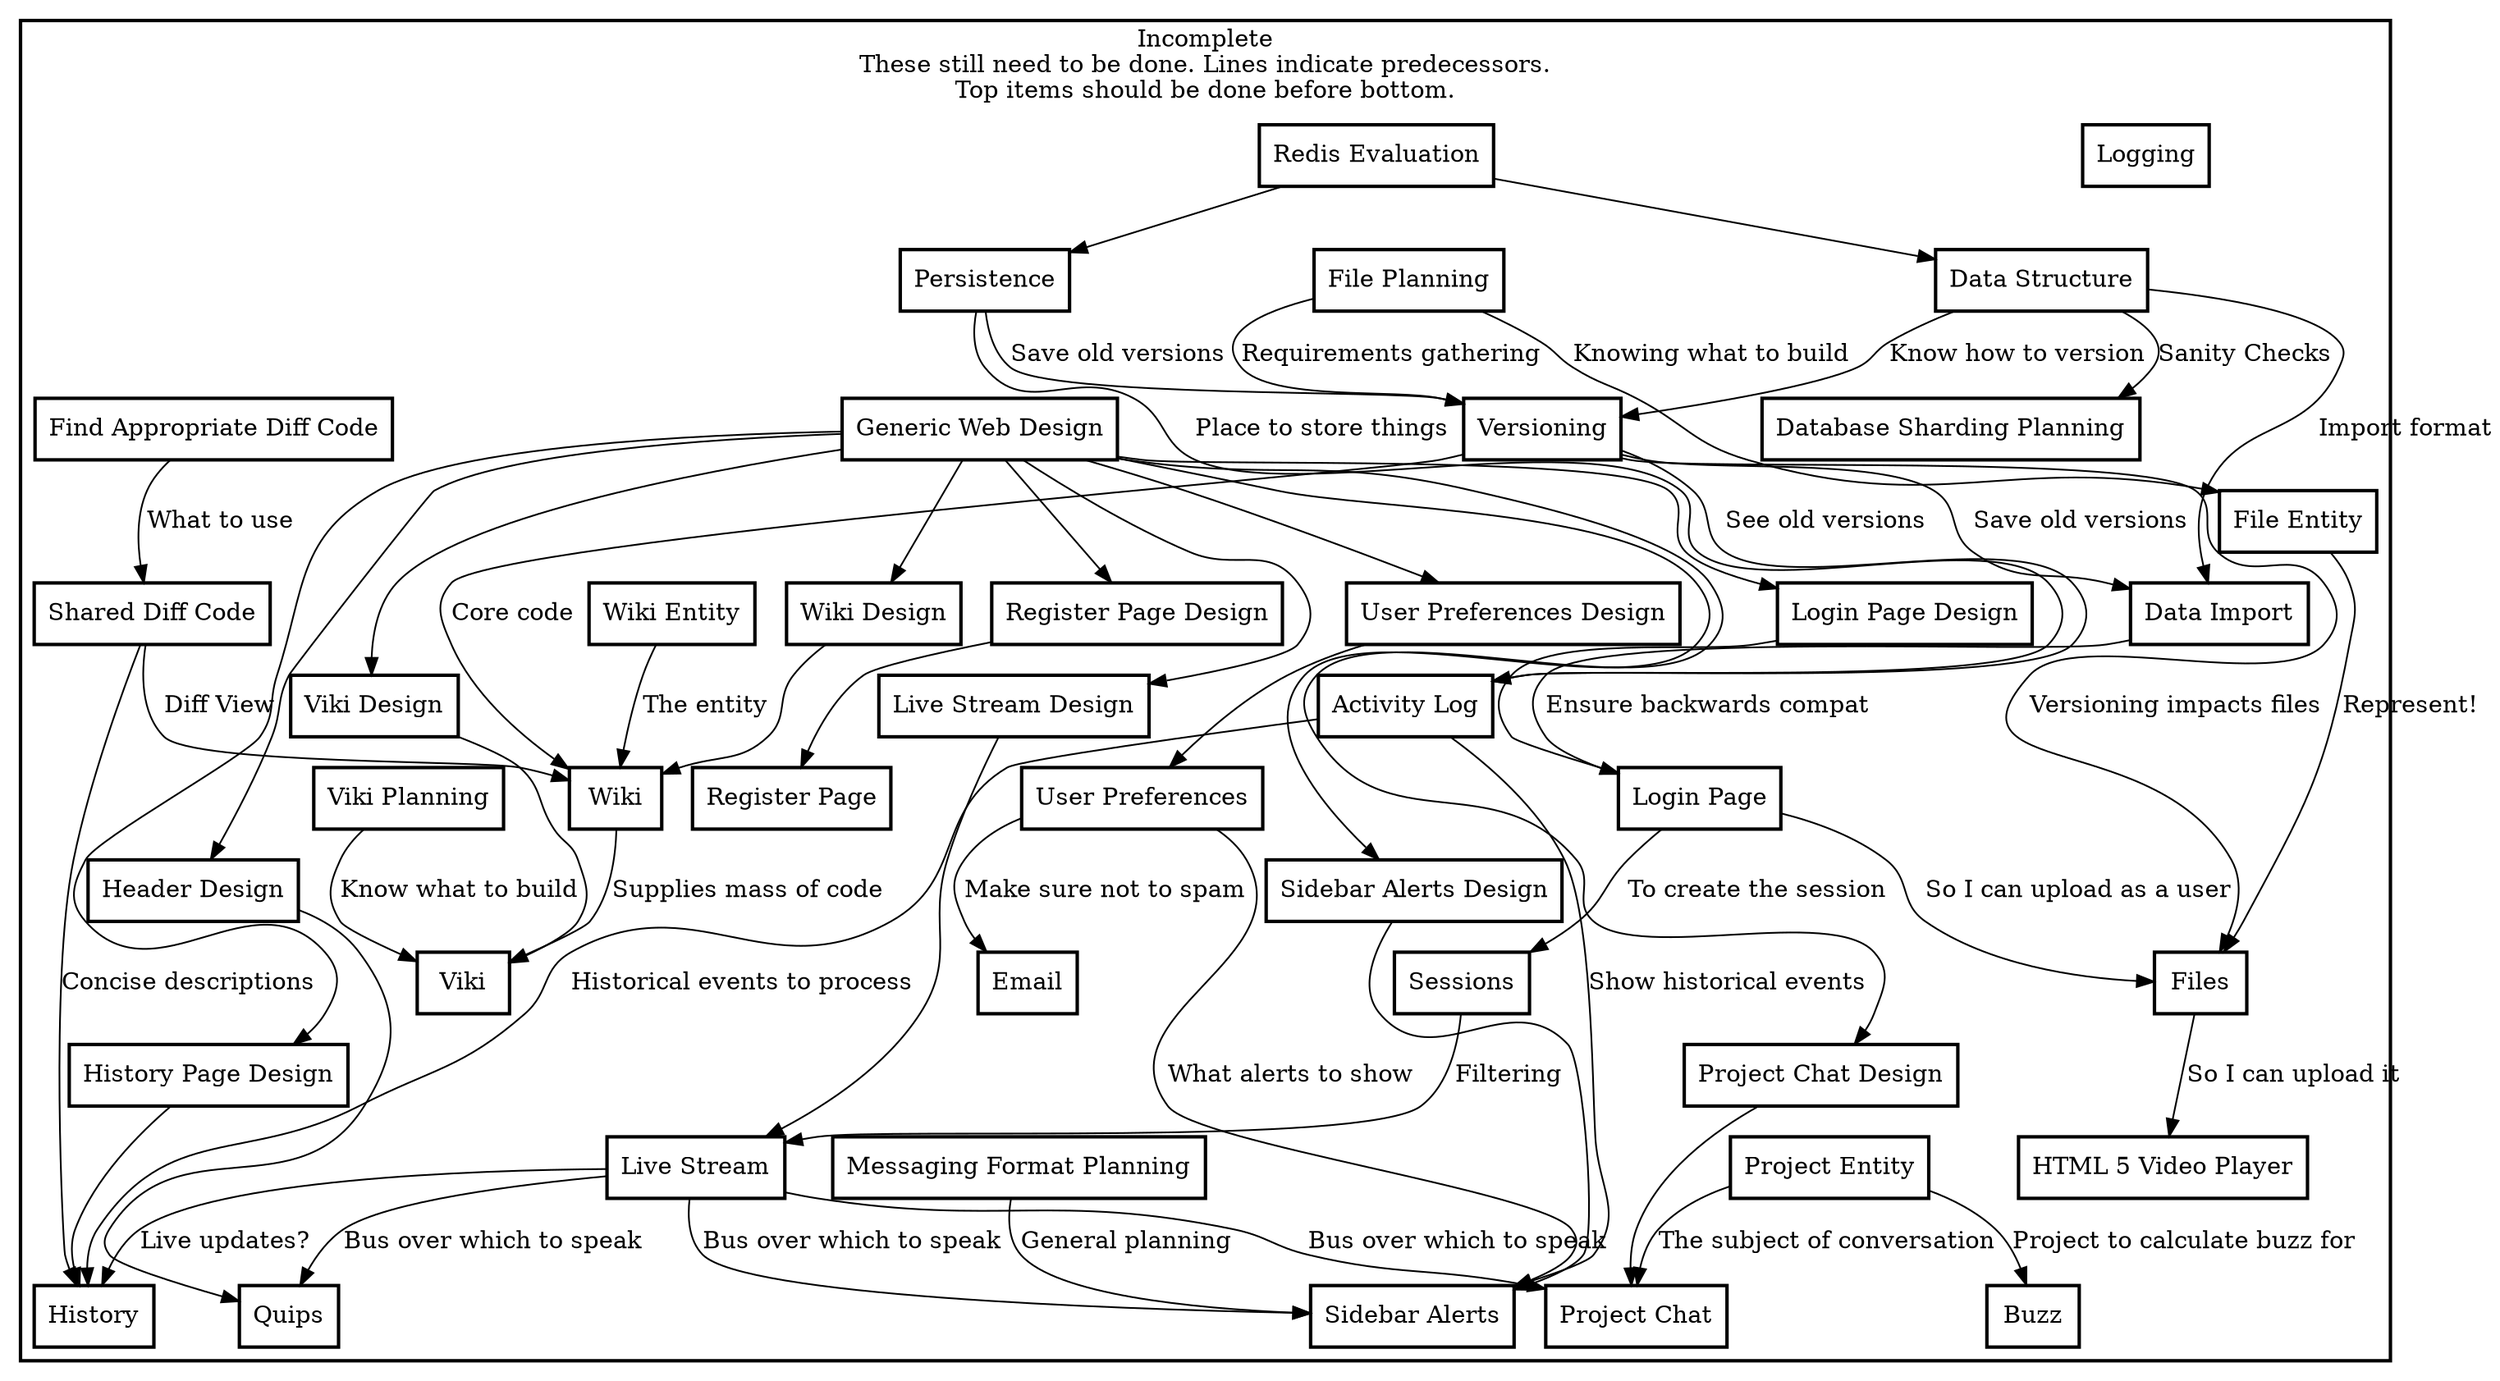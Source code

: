 digraph FeatureList {
    
# Boxes are for servers
    node [shape="box", color=black style=bold];
    
    subgraph cluster_not {
        style=bold
        color=black
        shape=box
        label="Incomplete\nThese still need to be done. Lines indicate predecessors.\nTop items should be done before bottom."
        
        activity_log [ label="Activity Log" ];
        alert_format_planning [ label="Messaging Format Planning" ];
        buzz [ label="Buzz" ];
        data_import [ label="Data Import" ];
        data_structure [ label="Data Structure" ];
        database_sharding [ label="Database Sharding Planning" ];
        diff_code [ label="Shared Diff Code"];
        diff_search [ label="Find Appropriate Diff Code"];
        email [ label="Email" ];
        file_entity [ label="File Entity" ];
        file_planning [ label="File Planning" ];
        files [ label="Files" ];
        header_design [ label = "Header Design" ];
        header_sayings [ label="Quips" ];
        history_design [ label = "History Page Design" ];
        history_tool [ label="History" ];
        html5_video [ label="HTML 5 Video Player" ];
        live_stream_design [ label = "Live Stream Design" ];
        live_stream [ label="Live Stream" ];
        logging [ label="Logging" ];
        login_page_design [ label = "Login Page Design" ];
        login_page [ label="Login Page" ];
        persistence [ label="Persistence" ];
        project_chat_design [ label = "Project Chat Design" ];
        project_chat [ label="Project Chat" ];
        project_entity [ label="Project Entity" ];
        research_redis [ label = "Redis Evaluation" ];
        register_page_design [ label = "Register Page Design" ];
        register_page [ label="Register Page" ];
        sessions [ label="Sessions" ];
        sidebar_alerts_design [ label = "Sidebar Alerts Design" ];
        sidebar_alerts [ label="Sidebar Alerts" ];
        user_preferences_design [ label = "User Preferences Design" ];
        user_preferences [ label="User Preferences" ];
        versioning [ label="Versioning" ];
        viki [ label="Viki" ];
        viki_design [ label = "Viki Design" ];
        viki_planning [ label = "Viki Planning" ];
        web_design [ label = "Generic Web Design" ];
        wiki_design [ label = "Wiki Design" ];
        wiki [ label="Wiki" ];
        wiki_entity [ label="Wiki Entity" ];
    }
    
    activity_log->history_tool [ label = "Historical events to process" ];
    activity_log->sidebar_alerts [ label = "Show historical events" ];
    alert_format_planning->sidebar_alerts [ label = "General planning" ];
    data_import->login_page [ label = "Ensure backwards compat" ];
    data_structure->data_import [ label = "Import format" ];
    data_structure->database_sharding [ label="Sanity Checks" ];
    data_structure->versioning [ label = "Know how to version" ];
    diff_code->history_tool [ label = "Concise descriptions"];
    diff_code->wiki [ label = "Diff View" ];
    diff_search->diff_code [ label = "What to use"];
    file_entity->files [ label="Represent!" ];
    file_planning->file_entity [ label="Knowing what to build" ];
    file_planning->versioning [ label = "Requirements gathering" ];
    files->html5_video [ label="So I can upload it" ];
    header_design->header_sayings;
    history_design->history_tool;
    live_stream_design->live_stream;
    live_stream->header_sayings [ label = "Bus over which to speak" ];
    live_stream->history_tool [ label = "Live updates?" ];
    live_stream->project_chat [ label = "Bus over which to speak" ];
    live_stream->sidebar_alerts [ label = "Bus over which to speak" ];
    login_page_design->login_page;
    login_page->files [ label="So I can upload as a user" ];
    login_page->sessions [ label = "To create the session" ];
    persistence->activity_log [ label="Place to store things" ];
    persistence->versioning [ label="Save old versions" ];
    project_chat_design->project_chat;
    project_entity->buzz [ label = "Project to calculate buzz for" ];
    project_entity->project_chat [ label = "The subject of conversation" ];
    research_redis->data_structure;
    research_redis->persistence;
    register_page_design->register_page;
    sessions->live_stream [ label = "Filtering" ];
    sidebar_alerts_design->sidebar_alerts;
    user_preferences_design->user_preferences;
    user_preferences->email [ label="Make sure not to spam" ];
    user_preferences->sidebar_alerts [ label = "What alerts to show" ];
    versioning->activity_log [ label = "See old versions" ];
    versioning->data_import [ label = "Save old versions" ];
    versioning->files [ label = "Versioning impacts files" ];
    versioning->wiki [ label = "Core code" ];
    viki_design->viki;
    viki_planning->viki [ label = "Know what to build" ];
    web_design->header_design;
    web_design->history_design;
    web_design->live_stream_design;
    web_design->login_page_design;
    web_design->project_chat_design;
    web_design->register_page_design;
    web_design->sidebar_alerts_design;
    web_design->user_preferences_design;
    web_design->viki_design;
    web_design->wiki_design;
    wiki_design->wiki;
    wiki_entity->wiki [ label = "The entity" ];
    wiki->viki [ label = "Supplies mass of code" ];
}